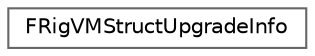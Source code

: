 digraph "Graphical Class Hierarchy"
{
 // INTERACTIVE_SVG=YES
 // LATEX_PDF_SIZE
  bgcolor="transparent";
  edge [fontname=Helvetica,fontsize=10,labelfontname=Helvetica,labelfontsize=10];
  node [fontname=Helvetica,fontsize=10,shape=box,height=0.2,width=0.4];
  rankdir="LR";
  Node0 [id="Node000000",label="FRigVMStructUpgradeInfo",height=0.2,width=0.4,color="grey40", fillcolor="white", style="filled",URL="$de/d16/structFRigVMStructUpgradeInfo.html",tooltip="Structure used to upgrade to a new implementation of a node."];
}
